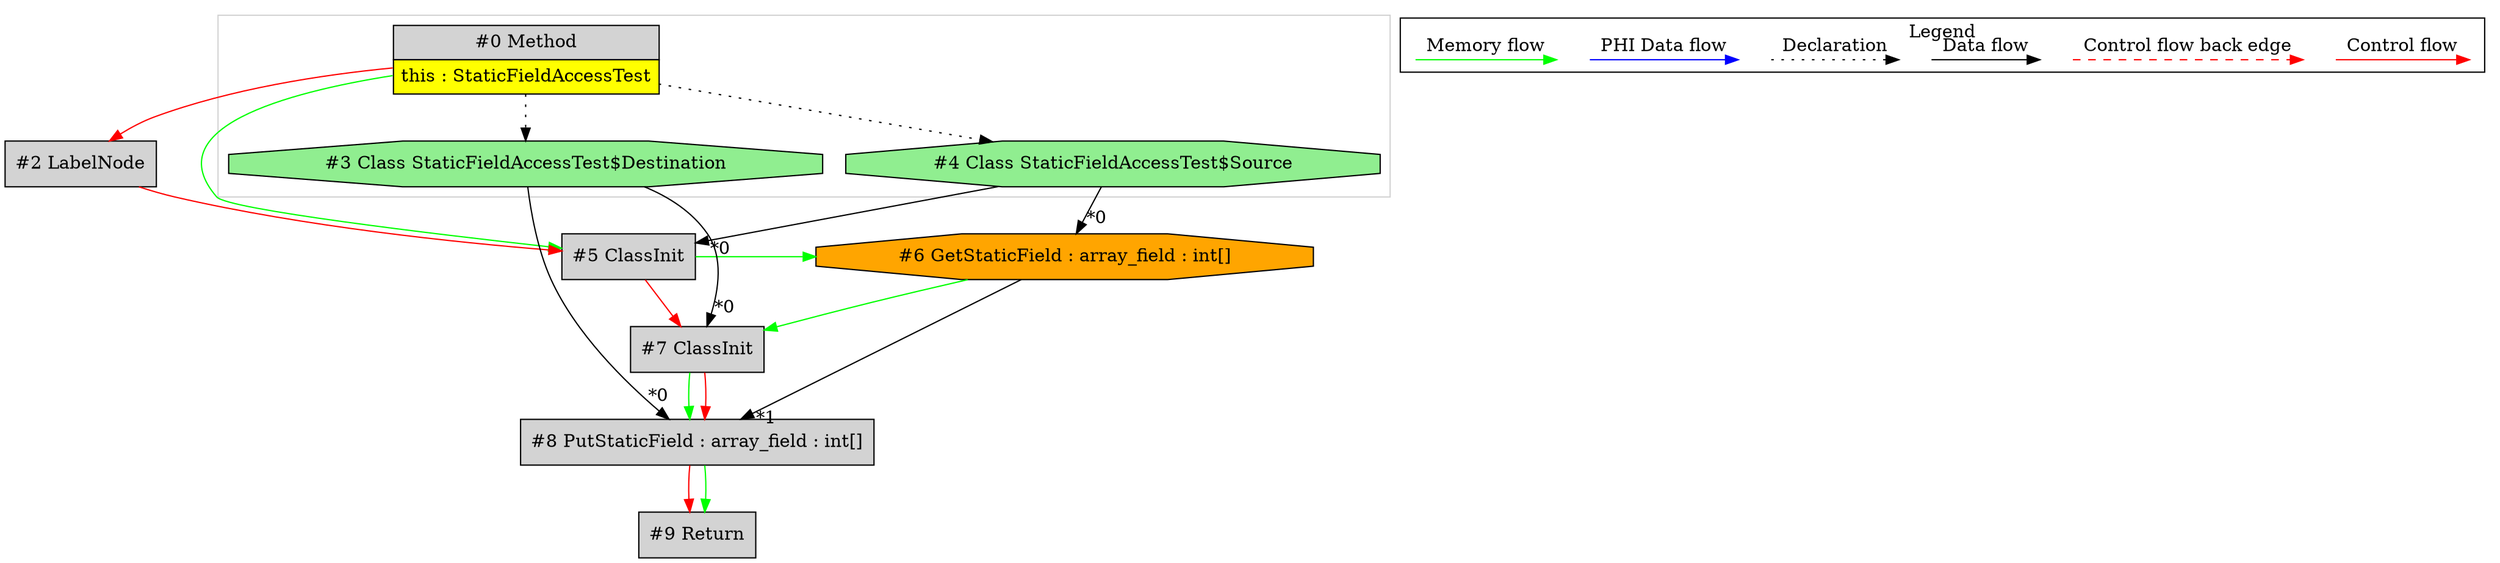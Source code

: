 digraph {
 ordering="in";
 node0[margin="0", label=<<table border="0" cellborder="1" cellspacing="0" cellpadding="5"><tr><td colspan="1">#0 Method</td></tr><tr><td port="prj1" bgcolor="yellow">this : StaticFieldAccessTest</td></tr></table>>,shape=none, fillcolor=lightgrey, style=filled];
 node4[label="#4 Class StaticFieldAccessTest$Source",shape=octagon, fillcolor=lightgreen, style=filled];
 node0 -> node4[style=dotted];
 node5[label="#5 ClassInit",shape=box, fillcolor=lightgrey, style=filled];
 node4 -> node5[headlabel="*0", labeldistance=2];
 node0 -> node5[labeldistance=2, color=green, constraint=false];
 node2 -> node5[labeldistance=2, color=red, fontcolor=red];
 node2[label="#2 LabelNode",shape=box, fillcolor=lightgrey, style=filled];
 node0 -> node2[labeldistance=2, color=red, fontcolor=red];
 node7[label="#7 ClassInit",shape=box, fillcolor=lightgrey, style=filled];
 node3 -> node7[headlabel="*0", labeldistance=2];
 node6 -> node7[labeldistance=2, color=green, constraint=false];
 node5 -> node7[labeldistance=2, color=red, fontcolor=red];
 node6[label="#6 GetStaticField : array_field : int[]",shape=octagon, fillcolor=orange, style=filled];
 node4 -> node6[headlabel="*0", labeldistance=2];
 node5 -> node6[labeldistance=2, color=green, constraint=false];
 node8[label="#8 PutStaticField : array_field : int[]",shape=box, fillcolor=lightgrey, style=filled];
 node3 -> node8[headlabel="*0", labeldistance=2];
 node6 -> node8[headlabel="*1", labeldistance=2];
 node7 -> node8[labeldistance=2, color=green, constraint=false];
 node7 -> node8[labeldistance=2, color=red, fontcolor=red];
 node3[label="#3 Class StaticFieldAccessTest$Destination",shape=octagon, fillcolor=lightgreen, style=filled];
 node0 -> node3[style=dotted];
 node9[label="#9 Return",shape=box, fillcolor=lightgrey, style=filled];
 node8 -> node9[labeldistance=2, color=red, fontcolor=red];
 node8 -> node9[labeldistance=2, color=green, constraint=false];
 subgraph cluster_0 {
  color=lightgray;
  node0;
  node3;
  node4;
 }
 subgraph cluster_000 {
  label = "Legend";
  node [shape=point]
  {
   rank=same;
   c0 [style = invis];
   c1 [style = invis];
   c2 [style = invis];
   c3 [style = invis];
   d0 [style = invis];
   d1 [style = invis];
   d2 [style = invis];
   d3 [style = invis];
   d4 [style = invis];
   d5 [style = invis];
   d6 [style = invis];
   d7 [style = invis];
  }
  c0 -> c1 [label="Control flow", style=solid, color=red]
  c2 -> c3 [label="Control flow back edge", style=dashed, color=red]
  d0 -> d1 [label="Data flow"]
  d2 -> d3 [label="Declaration", style=dotted]
  d4 -> d5 [label="PHI Data flow", color=blue]
  d6 -> d7 [label="Memory flow", color=green]
 }

}
